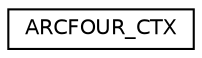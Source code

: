 digraph "Graphical Class Hierarchy"
{
  edge [fontname="Helvetica",fontsize="10",labelfontname="Helvetica",labelfontsize="10"];
  node [fontname="Helvetica",fontsize="10",shape=record];
  rankdir="LR";
  Node1 [label="ARCFOUR_CTX",height=0.2,width=0.4,color="black", fillcolor="white", style="filled",URL="$struct_a_r_c_f_o_u_r___c_t_x.html"];
}
